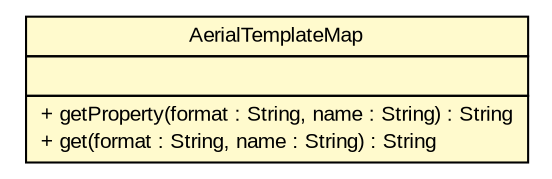 #!/usr/local/bin/dot
#
# Class diagram 
# Generated by UMLGraph version R5_6 (http://www.umlgraph.org/)
#

digraph G {
	edge [fontname="arial",fontsize=10,labelfontname="arial",labelfontsize=10];
	node [fontname="arial",fontsize=10,shape=plaintext];
	nodesep=0.25;
	ranksep=0.5;
	// com.github.mkolisnyk.aerial.core.AerialTemplateMap
	c1978 [label=<<table title="com.github.mkolisnyk.aerial.core.AerialTemplateMap" border="0" cellborder="1" cellspacing="0" cellpadding="2" port="p" bgcolor="lemonChiffon" href="./AerialTemplateMap.html">
		<tr><td><table border="0" cellspacing="0" cellpadding="1">
<tr><td align="center" balign="center"> AerialTemplateMap </td></tr>
		</table></td></tr>
		<tr><td><table border="0" cellspacing="0" cellpadding="1">
<tr><td align="left" balign="left">  </td></tr>
		</table></td></tr>
		<tr><td><table border="0" cellspacing="0" cellpadding="1">
<tr><td align="left" balign="left"> + getProperty(format : String, name : String) : String </td></tr>
<tr><td align="left" balign="left"> + get(format : String, name : String) : String </td></tr>
		</table></td></tr>
		</table>>, URL="./AerialTemplateMap.html", fontname="arial", fontcolor="black", fontsize=10.0];
}

